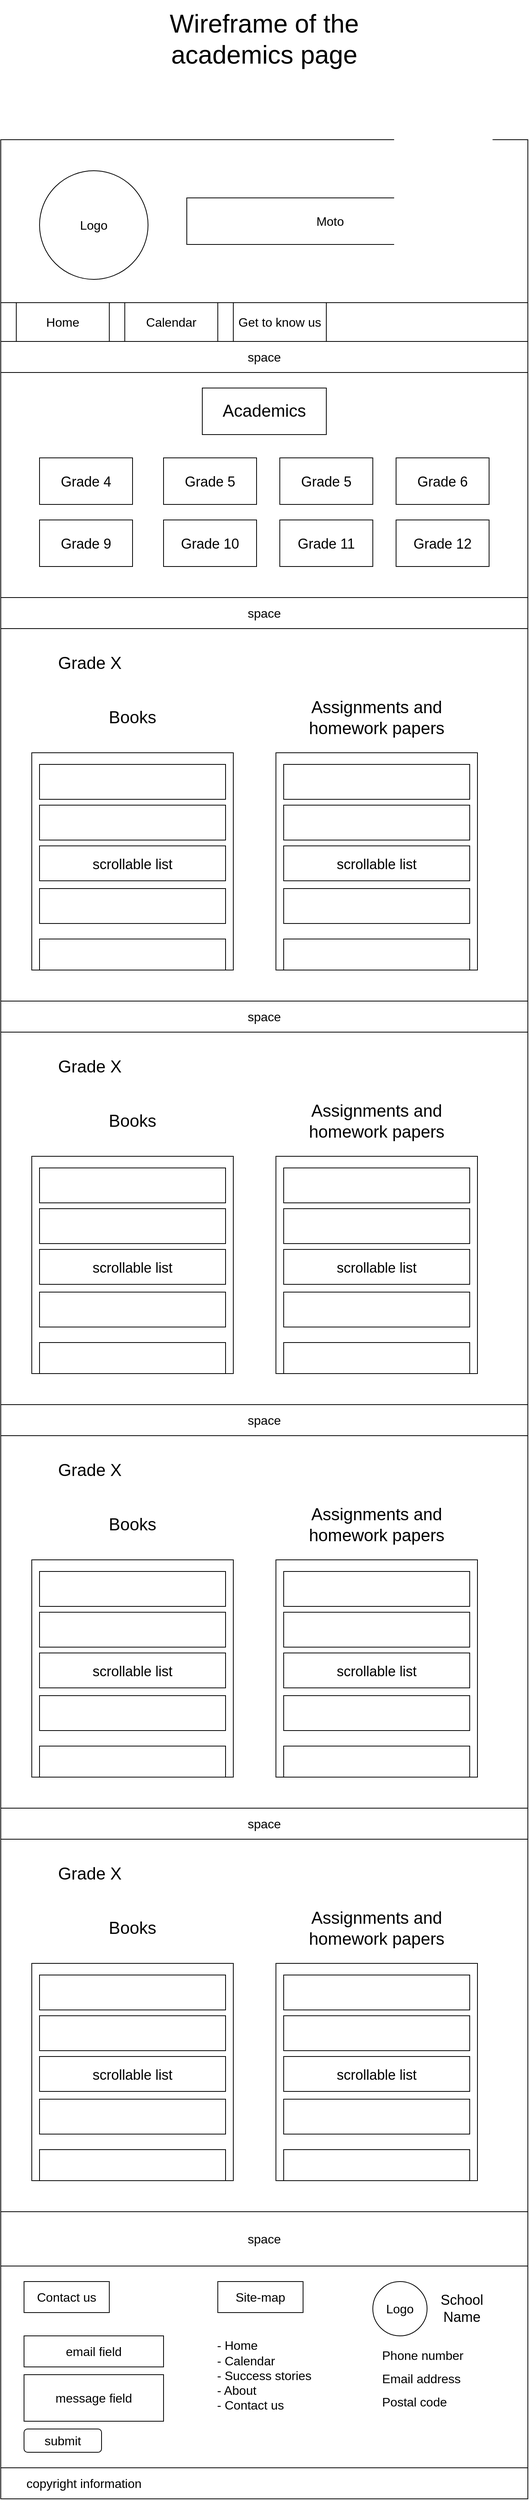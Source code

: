 <mxfile version="20.6.1" type="github">
  <diagram id="zjbsmMx9dNUYekVJXI4S" name="Page-1">
    <mxGraphModel dx="68" dy="993" grid="1" gridSize="10" guides="1" tooltips="1" connect="1" arrows="1" fold="1" page="0" pageScale="1" pageWidth="850" pageHeight="1100" math="0" shadow="0">
      <root>
        <mxCell id="0" />
        <mxCell id="1" parent="0" />
        <mxCell id="_Qzaa5entBogjLJZciO9-70" value="&lt;font style=&quot;font-size: 33px;&quot;&gt;Wireframe of the academics page&lt;/font&gt;" style="text;html=1;strokeColor=none;fillColor=none;align=center;verticalAlign=middle;whiteSpace=wrap;rounded=0;fontSize=16;" parent="1" vertex="1">
          <mxGeometry x="1140" y="-60" width="320" height="100" as="geometry" />
        </mxCell>
        <mxCell id="n9gxtpOUhnoq1fCZNvoi-1" value="" style="rounded=0;whiteSpace=wrap;html=1;" parent="1" vertex="1">
          <mxGeometry x="960" y="120" width="680" height="210" as="geometry" />
        </mxCell>
        <mxCell id="n9gxtpOUhnoq1fCZNvoi-2" value="&lt;font style=&quot;font-size: 16px;&quot;&gt;Logo&lt;/font&gt;" style="ellipse;whiteSpace=wrap;html=1;aspect=fixed;" parent="1" vertex="1">
          <mxGeometry x="1010" y="160" width="140" height="140" as="geometry" />
        </mxCell>
        <mxCell id="n9gxtpOUhnoq1fCZNvoi-3" value="Moto" style="rounded=0;whiteSpace=wrap;html=1;fontSize=16;" parent="1" vertex="1">
          <mxGeometry x="1200" y="195" width="370" height="60" as="geometry" />
        </mxCell>
        <mxCell id="n9gxtpOUhnoq1fCZNvoi-4" value="" style="rounded=0;whiteSpace=wrap;html=1;fontSize=16;" parent="1" vertex="1">
          <mxGeometry x="960" y="330" width="680" height="50" as="geometry" />
        </mxCell>
        <mxCell id="n9gxtpOUhnoq1fCZNvoi-5" value="Home" style="rounded=0;whiteSpace=wrap;html=1;fontSize=16;" parent="1" vertex="1">
          <mxGeometry x="980" y="330" width="120" height="50" as="geometry" />
        </mxCell>
        <mxCell id="n9gxtpOUhnoq1fCZNvoi-6" value="Calendar" style="rounded=0;whiteSpace=wrap;html=1;fontSize=16;" parent="1" vertex="1">
          <mxGeometry x="1120" y="330" width="120" height="50" as="geometry" />
        </mxCell>
        <mxCell id="n9gxtpOUhnoq1fCZNvoi-9" value="space" style="rounded=0;whiteSpace=wrap;html=1;fontSize=16;" parent="1" vertex="1">
          <mxGeometry x="960" y="380" width="680" height="40" as="geometry" />
        </mxCell>
        <mxCell id="n9gxtpOUhnoq1fCZNvoi-10" value="Get to know us" style="rounded=0;whiteSpace=wrap;html=1;fontSize=16;" parent="1" vertex="1">
          <mxGeometry x="1260" y="330" width="120" height="50" as="geometry" />
        </mxCell>
        <mxCell id="n9gxtpOUhnoq1fCZNvoi-11" value="" style="rounded=0;whiteSpace=wrap;html=1;" parent="1" vertex="1">
          <mxGeometry x="960" y="420" width="680" height="290" as="geometry" />
        </mxCell>
        <mxCell id="n9gxtpOUhnoq1fCZNvoi-13" value="&lt;font style=&quot;font-size: 22px;&quot;&gt;Academics&lt;br&gt;&lt;/font&gt;" style="rounded=0;whiteSpace=wrap;html=1;" parent="1" vertex="1">
          <mxGeometry x="1220" y="440" width="160" height="60" as="geometry" />
        </mxCell>
        <mxCell id="n9gxtpOUhnoq1fCZNvoi-14" value="&lt;font style=&quot;font-size: 18px;&quot;&gt;Grade 4&lt;/font&gt;" style="rounded=0;whiteSpace=wrap;html=1;fontSize=22;" parent="1" vertex="1">
          <mxGeometry x="1010" y="530" width="120" height="60" as="geometry" />
        </mxCell>
        <mxCell id="n9gxtpOUhnoq1fCZNvoi-15" value="&lt;font style=&quot;font-size: 18px;&quot;&gt;Grade 5&lt;br&gt;&lt;/font&gt;" style="rounded=0;whiteSpace=wrap;html=1;fontSize=22;" parent="1" vertex="1">
          <mxGeometry x="1170" y="530" width="120" height="60" as="geometry" />
        </mxCell>
        <mxCell id="n9gxtpOUhnoq1fCZNvoi-16" value="&lt;font style=&quot;font-size: 18px;&quot;&gt;Grade 5&lt;br&gt;&lt;/font&gt;" style="rounded=0;whiteSpace=wrap;html=1;fontSize=22;" parent="1" vertex="1">
          <mxGeometry x="1320" y="530" width="120" height="60" as="geometry" />
        </mxCell>
        <mxCell id="n9gxtpOUhnoq1fCZNvoi-17" value="&lt;font style=&quot;font-size: 18px;&quot;&gt;Grade 6&lt;br&gt;&lt;/font&gt;" style="rounded=0;whiteSpace=wrap;html=1;fontSize=22;" parent="1" vertex="1">
          <mxGeometry x="1470" y="530" width="120" height="60" as="geometry" />
        </mxCell>
        <mxCell id="n9gxtpOUhnoq1fCZNvoi-18" value="&lt;font style=&quot;font-size: 18px;&quot;&gt;Grade 9&lt;br&gt;&lt;/font&gt;" style="rounded=0;whiteSpace=wrap;html=1;fontSize=22;" parent="1" vertex="1">
          <mxGeometry x="1010" y="610" width="120" height="60" as="geometry" />
        </mxCell>
        <mxCell id="n9gxtpOUhnoq1fCZNvoi-19" value="&lt;font style=&quot;font-size: 18px;&quot;&gt;Grade 10&lt;br&gt;&lt;/font&gt;" style="rounded=0;whiteSpace=wrap;html=1;fontSize=22;" parent="1" vertex="1">
          <mxGeometry x="1170" y="610" width="120" height="60" as="geometry" />
        </mxCell>
        <mxCell id="n9gxtpOUhnoq1fCZNvoi-20" value="&lt;font style=&quot;font-size: 18px;&quot;&gt;Grade 11&lt;br&gt;&lt;/font&gt;" style="rounded=0;whiteSpace=wrap;html=1;fontSize=22;" parent="1" vertex="1">
          <mxGeometry x="1320" y="610" width="120" height="60" as="geometry" />
        </mxCell>
        <mxCell id="n9gxtpOUhnoq1fCZNvoi-21" value="&lt;font style=&quot;font-size: 18px;&quot;&gt;Grade 12&lt;br&gt;&lt;/font&gt;" style="rounded=0;whiteSpace=wrap;html=1;fontSize=22;" parent="1" vertex="1">
          <mxGeometry x="1470" y="610" width="120" height="60" as="geometry" />
        </mxCell>
        <mxCell id="n9gxtpOUhnoq1fCZNvoi-22" value="space" style="rounded=0;whiteSpace=wrap;html=1;fontSize=16;" parent="1" vertex="1">
          <mxGeometry x="960" y="710" width="680" height="40" as="geometry" />
        </mxCell>
        <mxCell id="n9gxtpOUhnoq1fCZNvoi-23" value="" style="rounded=0;whiteSpace=wrap;html=1;fontSize=18;" parent="1" vertex="1">
          <mxGeometry x="960" y="750" width="680" height="480" as="geometry" />
        </mxCell>
        <mxCell id="n9gxtpOUhnoq1fCZNvoi-24" value="&lt;font style=&quot;font-size: 22px;&quot;&gt;Grade X&lt;/font&gt;" style="text;html=1;strokeColor=none;fillColor=none;align=center;verticalAlign=middle;whiteSpace=wrap;rounded=0;fontSize=18;" parent="1" vertex="1">
          <mxGeometry x="1000" y="770" width="150" height="50" as="geometry" />
        </mxCell>
        <mxCell id="n9gxtpOUhnoq1fCZNvoi-25" value="Books" style="text;html=1;strokeColor=none;fillColor=none;align=center;verticalAlign=middle;whiteSpace=wrap;rounded=0;fontSize=22;" parent="1" vertex="1">
          <mxGeometry x="1085" y="850" width="90" height="30" as="geometry" />
        </mxCell>
        <mxCell id="n9gxtpOUhnoq1fCZNvoi-26" value="Assignments and homework papers" style="text;html=1;strokeColor=none;fillColor=none;align=center;verticalAlign=middle;whiteSpace=wrap;rounded=0;fontSize=22;" parent="1" vertex="1">
          <mxGeometry x="1350" y="840" width="190" height="50" as="geometry" />
        </mxCell>
        <mxCell id="n9gxtpOUhnoq1fCZNvoi-27" value="" style="rounded=0;whiteSpace=wrap;html=1;fontSize=22;" parent="1" vertex="1">
          <mxGeometry x="1000" y="910" width="260" height="280" as="geometry" />
        </mxCell>
        <mxCell id="n9gxtpOUhnoq1fCZNvoi-29" style="edgeStyle=orthogonalEdgeStyle;rounded=0;orthogonalLoop=1;jettySize=auto;html=1;exitX=0.5;exitY=1;exitDx=0;exitDy=0;fontSize=22;" parent="1" source="n9gxtpOUhnoq1fCZNvoi-25" target="n9gxtpOUhnoq1fCZNvoi-25" edge="1">
          <mxGeometry relative="1" as="geometry" />
        </mxCell>
        <mxCell id="n9gxtpOUhnoq1fCZNvoi-30" value="" style="rounded=0;whiteSpace=wrap;html=1;fontSize=22;" parent="1" vertex="1">
          <mxGeometry x="1010" y="925" width="240" height="45" as="geometry" />
        </mxCell>
        <mxCell id="n9gxtpOUhnoq1fCZNvoi-31" value="" style="rounded=0;whiteSpace=wrap;html=1;fontSize=22;" parent="1" vertex="1">
          <mxGeometry x="1010" y="977.5" width="240" height="45" as="geometry" />
        </mxCell>
        <mxCell id="n9gxtpOUhnoq1fCZNvoi-32" value="&lt;font style=&quot;font-size: 18px;&quot;&gt;scrollable list&lt;/font&gt;" style="rounded=0;whiteSpace=wrap;html=1;fontSize=22;" parent="1" vertex="1">
          <mxGeometry x="1010" y="1030" width="240" height="45" as="geometry" />
        </mxCell>
        <mxCell id="n9gxtpOUhnoq1fCZNvoi-33" value="" style="rounded=0;whiteSpace=wrap;html=1;fontSize=22;" parent="1" vertex="1">
          <mxGeometry x="1010" y="1085" width="240" height="45" as="geometry" />
        </mxCell>
        <mxCell id="n9gxtpOUhnoq1fCZNvoi-34" value="" style="rounded=0;whiteSpace=wrap;html=1;fontSize=22;" parent="1" vertex="1">
          <mxGeometry x="1010" y="1150" width="240" height="40" as="geometry" />
        </mxCell>
        <mxCell id="n9gxtpOUhnoq1fCZNvoi-35" value="" style="rounded=0;whiteSpace=wrap;html=1;fontSize=22;" parent="1" vertex="1">
          <mxGeometry x="1315" y="910" width="260" height="280" as="geometry" />
        </mxCell>
        <mxCell id="n9gxtpOUhnoq1fCZNvoi-36" value="" style="rounded=0;whiteSpace=wrap;html=1;fontSize=22;" parent="1" vertex="1">
          <mxGeometry x="1325" y="925" width="240" height="45" as="geometry" />
        </mxCell>
        <mxCell id="n9gxtpOUhnoq1fCZNvoi-37" value="" style="rounded=0;whiteSpace=wrap;html=1;fontSize=22;" parent="1" vertex="1">
          <mxGeometry x="1325" y="977.5" width="240" height="45" as="geometry" />
        </mxCell>
        <mxCell id="n9gxtpOUhnoq1fCZNvoi-38" value="&lt;font style=&quot;font-size: 18px;&quot;&gt;scrollable list&lt;/font&gt;" style="rounded=0;whiteSpace=wrap;html=1;fontSize=22;" parent="1" vertex="1">
          <mxGeometry x="1325" y="1030" width="240" height="45" as="geometry" />
        </mxCell>
        <mxCell id="n9gxtpOUhnoq1fCZNvoi-39" value="" style="rounded=0;whiteSpace=wrap;html=1;fontSize=22;" parent="1" vertex="1">
          <mxGeometry x="1325" y="1085" width="240" height="45" as="geometry" />
        </mxCell>
        <mxCell id="n9gxtpOUhnoq1fCZNvoi-40" value="" style="rounded=0;whiteSpace=wrap;html=1;fontSize=22;" parent="1" vertex="1">
          <mxGeometry x="1325" y="1150" width="240" height="40" as="geometry" />
        </mxCell>
        <mxCell id="n9gxtpOUhnoq1fCZNvoi-42" value="space" style="rounded=0;whiteSpace=wrap;html=1;fontSize=16;" parent="1" vertex="1">
          <mxGeometry x="960" y="1230" width="680" height="40" as="geometry" />
        </mxCell>
        <mxCell id="n9gxtpOUhnoq1fCZNvoi-43" value="" style="rounded=0;whiteSpace=wrap;html=1;fontSize=18;" parent="1" vertex="1">
          <mxGeometry x="960" y="1270" width="680" height="480" as="geometry" />
        </mxCell>
        <mxCell id="n9gxtpOUhnoq1fCZNvoi-44" value="&lt;font style=&quot;font-size: 22px;&quot;&gt;Grade X&lt;/font&gt;" style="text;html=1;strokeColor=none;fillColor=none;align=center;verticalAlign=middle;whiteSpace=wrap;rounded=0;fontSize=18;" parent="1" vertex="1">
          <mxGeometry x="1000" y="1290" width="150" height="50" as="geometry" />
        </mxCell>
        <mxCell id="n9gxtpOUhnoq1fCZNvoi-45" value="Books" style="text;html=1;strokeColor=none;fillColor=none;align=center;verticalAlign=middle;whiteSpace=wrap;rounded=0;fontSize=22;" parent="1" vertex="1">
          <mxGeometry x="1085" y="1370" width="90" height="30" as="geometry" />
        </mxCell>
        <mxCell id="n9gxtpOUhnoq1fCZNvoi-46" value="Assignments and homework papers" style="text;html=1;strokeColor=none;fillColor=none;align=center;verticalAlign=middle;whiteSpace=wrap;rounded=0;fontSize=22;" parent="1" vertex="1">
          <mxGeometry x="1350" y="1360" width="190" height="50" as="geometry" />
        </mxCell>
        <mxCell id="n9gxtpOUhnoq1fCZNvoi-47" value="" style="rounded=0;whiteSpace=wrap;html=1;fontSize=22;" parent="1" vertex="1">
          <mxGeometry x="1000" y="1430" width="260" height="280" as="geometry" />
        </mxCell>
        <mxCell id="n9gxtpOUhnoq1fCZNvoi-48" style="edgeStyle=orthogonalEdgeStyle;rounded=0;orthogonalLoop=1;jettySize=auto;html=1;exitX=0.5;exitY=1;exitDx=0;exitDy=0;fontSize=22;" parent="1" source="n9gxtpOUhnoq1fCZNvoi-45" target="n9gxtpOUhnoq1fCZNvoi-45" edge="1">
          <mxGeometry relative="1" as="geometry" />
        </mxCell>
        <mxCell id="n9gxtpOUhnoq1fCZNvoi-49" value="" style="rounded=0;whiteSpace=wrap;html=1;fontSize=22;" parent="1" vertex="1">
          <mxGeometry x="1010" y="1445" width="240" height="45" as="geometry" />
        </mxCell>
        <mxCell id="n9gxtpOUhnoq1fCZNvoi-50" value="" style="rounded=0;whiteSpace=wrap;html=1;fontSize=22;" parent="1" vertex="1">
          <mxGeometry x="1010" y="1497.5" width="240" height="45" as="geometry" />
        </mxCell>
        <mxCell id="n9gxtpOUhnoq1fCZNvoi-51" value="&lt;font style=&quot;font-size: 18px;&quot;&gt;scrollable list&lt;/font&gt;" style="rounded=0;whiteSpace=wrap;html=1;fontSize=22;" parent="1" vertex="1">
          <mxGeometry x="1010" y="1550" width="240" height="45" as="geometry" />
        </mxCell>
        <mxCell id="n9gxtpOUhnoq1fCZNvoi-52" value="" style="rounded=0;whiteSpace=wrap;html=1;fontSize=22;" parent="1" vertex="1">
          <mxGeometry x="1010" y="1605" width="240" height="45" as="geometry" />
        </mxCell>
        <mxCell id="n9gxtpOUhnoq1fCZNvoi-53" value="" style="rounded=0;whiteSpace=wrap;html=1;fontSize=22;" parent="1" vertex="1">
          <mxGeometry x="1010" y="1670" width="240" height="40" as="geometry" />
        </mxCell>
        <mxCell id="n9gxtpOUhnoq1fCZNvoi-54" value="" style="rounded=0;whiteSpace=wrap;html=1;fontSize=22;" parent="1" vertex="1">
          <mxGeometry x="1315" y="1430" width="260" height="280" as="geometry" />
        </mxCell>
        <mxCell id="n9gxtpOUhnoq1fCZNvoi-55" value="" style="rounded=0;whiteSpace=wrap;html=1;fontSize=22;" parent="1" vertex="1">
          <mxGeometry x="1325" y="1445" width="240" height="45" as="geometry" />
        </mxCell>
        <mxCell id="n9gxtpOUhnoq1fCZNvoi-56" value="" style="rounded=0;whiteSpace=wrap;html=1;fontSize=22;" parent="1" vertex="1">
          <mxGeometry x="1325" y="1497.5" width="240" height="45" as="geometry" />
        </mxCell>
        <mxCell id="n9gxtpOUhnoq1fCZNvoi-57" value="&lt;font style=&quot;font-size: 18px;&quot;&gt;scrollable list&lt;/font&gt;" style="rounded=0;whiteSpace=wrap;html=1;fontSize=22;" parent="1" vertex="1">
          <mxGeometry x="1325" y="1550" width="240" height="45" as="geometry" />
        </mxCell>
        <mxCell id="n9gxtpOUhnoq1fCZNvoi-58" value="" style="rounded=0;whiteSpace=wrap;html=1;fontSize=22;" parent="1" vertex="1">
          <mxGeometry x="1325" y="1605" width="240" height="45" as="geometry" />
        </mxCell>
        <mxCell id="n9gxtpOUhnoq1fCZNvoi-59" value="" style="rounded=0;whiteSpace=wrap;html=1;fontSize=22;" parent="1" vertex="1">
          <mxGeometry x="1325" y="1670" width="240" height="40" as="geometry" />
        </mxCell>
        <mxCell id="n9gxtpOUhnoq1fCZNvoi-60" value="space" style="rounded=0;whiteSpace=wrap;html=1;fontSize=16;" parent="1" vertex="1">
          <mxGeometry x="960" y="1750" width="680" height="40" as="geometry" />
        </mxCell>
        <mxCell id="n9gxtpOUhnoq1fCZNvoi-61" value="" style="rounded=0;whiteSpace=wrap;html=1;fontSize=18;" parent="1" vertex="1">
          <mxGeometry x="960" y="1790" width="680" height="480" as="geometry" />
        </mxCell>
        <mxCell id="n9gxtpOUhnoq1fCZNvoi-62" value="&lt;font style=&quot;font-size: 22px;&quot;&gt;Grade X&lt;/font&gt;" style="text;html=1;strokeColor=none;fillColor=none;align=center;verticalAlign=middle;whiteSpace=wrap;rounded=0;fontSize=18;" parent="1" vertex="1">
          <mxGeometry x="1000" y="1810" width="150" height="50" as="geometry" />
        </mxCell>
        <mxCell id="n9gxtpOUhnoq1fCZNvoi-63" value="Books" style="text;html=1;strokeColor=none;fillColor=none;align=center;verticalAlign=middle;whiteSpace=wrap;rounded=0;fontSize=22;" parent="1" vertex="1">
          <mxGeometry x="1085" y="1890" width="90" height="30" as="geometry" />
        </mxCell>
        <mxCell id="n9gxtpOUhnoq1fCZNvoi-64" value="Assignments and homework papers" style="text;html=1;strokeColor=none;fillColor=none;align=center;verticalAlign=middle;whiteSpace=wrap;rounded=0;fontSize=22;" parent="1" vertex="1">
          <mxGeometry x="1350" y="1880" width="190" height="50" as="geometry" />
        </mxCell>
        <mxCell id="n9gxtpOUhnoq1fCZNvoi-65" value="" style="rounded=0;whiteSpace=wrap;html=1;fontSize=22;" parent="1" vertex="1">
          <mxGeometry x="1000" y="1950" width="260" height="280" as="geometry" />
        </mxCell>
        <mxCell id="n9gxtpOUhnoq1fCZNvoi-66" style="edgeStyle=orthogonalEdgeStyle;rounded=0;orthogonalLoop=1;jettySize=auto;html=1;exitX=0.5;exitY=1;exitDx=0;exitDy=0;fontSize=22;" parent="1" source="n9gxtpOUhnoq1fCZNvoi-63" target="n9gxtpOUhnoq1fCZNvoi-63" edge="1">
          <mxGeometry relative="1" as="geometry" />
        </mxCell>
        <mxCell id="n9gxtpOUhnoq1fCZNvoi-67" value="" style="rounded=0;whiteSpace=wrap;html=1;fontSize=22;" parent="1" vertex="1">
          <mxGeometry x="1010" y="1965" width="240" height="45" as="geometry" />
        </mxCell>
        <mxCell id="n9gxtpOUhnoq1fCZNvoi-68" value="" style="rounded=0;whiteSpace=wrap;html=1;fontSize=22;" parent="1" vertex="1">
          <mxGeometry x="1010" y="2017.5" width="240" height="45" as="geometry" />
        </mxCell>
        <mxCell id="n9gxtpOUhnoq1fCZNvoi-69" value="&lt;font style=&quot;font-size: 18px;&quot;&gt;scrollable list&lt;/font&gt;" style="rounded=0;whiteSpace=wrap;html=1;fontSize=22;" parent="1" vertex="1">
          <mxGeometry x="1010" y="2070" width="240" height="45" as="geometry" />
        </mxCell>
        <mxCell id="n9gxtpOUhnoq1fCZNvoi-70" value="" style="rounded=0;whiteSpace=wrap;html=1;fontSize=22;" parent="1" vertex="1">
          <mxGeometry x="1010" y="2125" width="240" height="45" as="geometry" />
        </mxCell>
        <mxCell id="n9gxtpOUhnoq1fCZNvoi-71" value="" style="rounded=0;whiteSpace=wrap;html=1;fontSize=22;" parent="1" vertex="1">
          <mxGeometry x="1010" y="2190" width="240" height="40" as="geometry" />
        </mxCell>
        <mxCell id="n9gxtpOUhnoq1fCZNvoi-72" value="" style="rounded=0;whiteSpace=wrap;html=1;fontSize=22;" parent="1" vertex="1">
          <mxGeometry x="1315" y="1950" width="260" height="280" as="geometry" />
        </mxCell>
        <mxCell id="n9gxtpOUhnoq1fCZNvoi-73" value="" style="rounded=0;whiteSpace=wrap;html=1;fontSize=22;" parent="1" vertex="1">
          <mxGeometry x="1325" y="1965" width="240" height="45" as="geometry" />
        </mxCell>
        <mxCell id="n9gxtpOUhnoq1fCZNvoi-74" value="" style="rounded=0;whiteSpace=wrap;html=1;fontSize=22;" parent="1" vertex="1">
          <mxGeometry x="1325" y="2017.5" width="240" height="45" as="geometry" />
        </mxCell>
        <mxCell id="n9gxtpOUhnoq1fCZNvoi-75" value="&lt;font style=&quot;font-size: 18px;&quot;&gt;scrollable list&lt;/font&gt;" style="rounded=0;whiteSpace=wrap;html=1;fontSize=22;" parent="1" vertex="1">
          <mxGeometry x="1325" y="2070" width="240" height="45" as="geometry" />
        </mxCell>
        <mxCell id="n9gxtpOUhnoq1fCZNvoi-76" value="" style="rounded=0;whiteSpace=wrap;html=1;fontSize=22;" parent="1" vertex="1">
          <mxGeometry x="1325" y="2125" width="240" height="45" as="geometry" />
        </mxCell>
        <mxCell id="n9gxtpOUhnoq1fCZNvoi-77" value="" style="rounded=0;whiteSpace=wrap;html=1;fontSize=22;" parent="1" vertex="1">
          <mxGeometry x="1325" y="2190" width="240" height="40" as="geometry" />
        </mxCell>
        <mxCell id="n9gxtpOUhnoq1fCZNvoi-78" value="space" style="rounded=0;whiteSpace=wrap;html=1;fontSize=16;" parent="1" vertex="1">
          <mxGeometry x="960" y="2270" width="680" height="40" as="geometry" />
        </mxCell>
        <mxCell id="n9gxtpOUhnoq1fCZNvoi-79" value="" style="rounded=0;whiteSpace=wrap;html=1;fontSize=18;" parent="1" vertex="1">
          <mxGeometry x="960" y="2310" width="680" height="480" as="geometry" />
        </mxCell>
        <mxCell id="n9gxtpOUhnoq1fCZNvoi-80" value="&lt;font style=&quot;font-size: 22px;&quot;&gt;Grade X&lt;/font&gt;" style="text;html=1;strokeColor=none;fillColor=none;align=center;verticalAlign=middle;whiteSpace=wrap;rounded=0;fontSize=18;" parent="1" vertex="1">
          <mxGeometry x="1000" y="2330" width="150" height="50" as="geometry" />
        </mxCell>
        <mxCell id="n9gxtpOUhnoq1fCZNvoi-81" value="Books" style="text;html=1;strokeColor=none;fillColor=none;align=center;verticalAlign=middle;whiteSpace=wrap;rounded=0;fontSize=22;" parent="1" vertex="1">
          <mxGeometry x="1085" y="2410" width="90" height="30" as="geometry" />
        </mxCell>
        <mxCell id="n9gxtpOUhnoq1fCZNvoi-82" value="Assignments and homework papers" style="text;html=1;strokeColor=none;fillColor=none;align=center;verticalAlign=middle;whiteSpace=wrap;rounded=0;fontSize=22;" parent="1" vertex="1">
          <mxGeometry x="1350" y="2400" width="190" height="50" as="geometry" />
        </mxCell>
        <mxCell id="n9gxtpOUhnoq1fCZNvoi-83" value="" style="rounded=0;whiteSpace=wrap;html=1;fontSize=22;" parent="1" vertex="1">
          <mxGeometry x="1000" y="2470" width="260" height="280" as="geometry" />
        </mxCell>
        <mxCell id="n9gxtpOUhnoq1fCZNvoi-84" style="edgeStyle=orthogonalEdgeStyle;rounded=0;orthogonalLoop=1;jettySize=auto;html=1;exitX=0.5;exitY=1;exitDx=0;exitDy=0;fontSize=22;" parent="1" source="n9gxtpOUhnoq1fCZNvoi-81" target="n9gxtpOUhnoq1fCZNvoi-81" edge="1">
          <mxGeometry relative="1" as="geometry" />
        </mxCell>
        <mxCell id="n9gxtpOUhnoq1fCZNvoi-85" value="" style="rounded=0;whiteSpace=wrap;html=1;fontSize=22;" parent="1" vertex="1">
          <mxGeometry x="1010" y="2485" width="240" height="45" as="geometry" />
        </mxCell>
        <mxCell id="n9gxtpOUhnoq1fCZNvoi-86" value="" style="rounded=0;whiteSpace=wrap;html=1;fontSize=22;" parent="1" vertex="1">
          <mxGeometry x="1010" y="2537.5" width="240" height="45" as="geometry" />
        </mxCell>
        <mxCell id="n9gxtpOUhnoq1fCZNvoi-87" value="&lt;font style=&quot;font-size: 18px;&quot;&gt;scrollable list&lt;/font&gt;" style="rounded=0;whiteSpace=wrap;html=1;fontSize=22;" parent="1" vertex="1">
          <mxGeometry x="1010" y="2590" width="240" height="45" as="geometry" />
        </mxCell>
        <mxCell id="n9gxtpOUhnoq1fCZNvoi-88" value="" style="rounded=0;whiteSpace=wrap;html=1;fontSize=22;" parent="1" vertex="1">
          <mxGeometry x="1010" y="2645" width="240" height="45" as="geometry" />
        </mxCell>
        <mxCell id="n9gxtpOUhnoq1fCZNvoi-89" value="" style="rounded=0;whiteSpace=wrap;html=1;fontSize=22;" parent="1" vertex="1">
          <mxGeometry x="1010" y="2710" width="240" height="40" as="geometry" />
        </mxCell>
        <mxCell id="n9gxtpOUhnoq1fCZNvoi-90" value="" style="rounded=0;whiteSpace=wrap;html=1;fontSize=22;" parent="1" vertex="1">
          <mxGeometry x="1315" y="2470" width="260" height="280" as="geometry" />
        </mxCell>
        <mxCell id="n9gxtpOUhnoq1fCZNvoi-91" value="" style="rounded=0;whiteSpace=wrap;html=1;fontSize=22;" parent="1" vertex="1">
          <mxGeometry x="1325" y="2485" width="240" height="45" as="geometry" />
        </mxCell>
        <mxCell id="n9gxtpOUhnoq1fCZNvoi-92" value="" style="rounded=0;whiteSpace=wrap;html=1;fontSize=22;" parent="1" vertex="1">
          <mxGeometry x="1325" y="2537.5" width="240" height="45" as="geometry" />
        </mxCell>
        <mxCell id="n9gxtpOUhnoq1fCZNvoi-93" value="&lt;font style=&quot;font-size: 18px;&quot;&gt;scrollable list&lt;/font&gt;" style="rounded=0;whiteSpace=wrap;html=1;fontSize=22;" parent="1" vertex="1">
          <mxGeometry x="1325" y="2590" width="240" height="45" as="geometry" />
        </mxCell>
        <mxCell id="n9gxtpOUhnoq1fCZNvoi-94" value="" style="rounded=0;whiteSpace=wrap;html=1;fontSize=22;" parent="1" vertex="1">
          <mxGeometry x="1325" y="2645" width="240" height="45" as="geometry" />
        </mxCell>
        <mxCell id="n9gxtpOUhnoq1fCZNvoi-95" value="" style="rounded=0;whiteSpace=wrap;html=1;fontSize=22;" parent="1" vertex="1">
          <mxGeometry x="1325" y="2710" width="240" height="40" as="geometry" />
        </mxCell>
        <mxCell id="n9gxtpOUhnoq1fCZNvoi-96" value="space" style="rounded=0;whiteSpace=wrap;html=1;fontSize=16;" parent="1" vertex="1">
          <mxGeometry x="960" y="2790" width="680" height="70" as="geometry" />
        </mxCell>
        <mxCell id="n9gxtpOUhnoq1fCZNvoi-97" value="" style="rounded=0;whiteSpace=wrap;html=1;fontSize=16;" parent="1" vertex="1">
          <mxGeometry x="960" y="2860" width="680" height="260" as="geometry" />
        </mxCell>
        <mxCell id="n9gxtpOUhnoq1fCZNvoi-98" value="Contact us" style="rounded=0;whiteSpace=wrap;html=1;fontSize=16;" parent="1" vertex="1">
          <mxGeometry x="990" y="2880" width="110" height="40" as="geometry" />
        </mxCell>
        <mxCell id="n9gxtpOUhnoq1fCZNvoi-99" value="email field" style="rounded=0;whiteSpace=wrap;html=1;fontSize=16;" parent="1" vertex="1">
          <mxGeometry x="990" y="2950" width="180" height="40" as="geometry" />
        </mxCell>
        <mxCell id="n9gxtpOUhnoq1fCZNvoi-100" value="message field" style="rounded=0;whiteSpace=wrap;html=1;fontSize=16;" parent="1" vertex="1">
          <mxGeometry x="990" y="3000" width="180" height="60" as="geometry" />
        </mxCell>
        <mxCell id="n9gxtpOUhnoq1fCZNvoi-101" value="submit" style="rounded=1;whiteSpace=wrap;html=1;fontSize=16;" parent="1" vertex="1">
          <mxGeometry x="990" y="3070" width="100" height="30" as="geometry" />
        </mxCell>
        <mxCell id="n9gxtpOUhnoq1fCZNvoi-102" value="Site-map" style="rounded=0;whiteSpace=wrap;html=1;fontSize=16;" parent="1" vertex="1">
          <mxGeometry x="1240" y="2880" width="110" height="40" as="geometry" />
        </mxCell>
        <mxCell id="n9gxtpOUhnoq1fCZNvoi-103" value="&lt;div align=&quot;left&quot;&gt;- Home&lt;/div&gt;&lt;div align=&quot;left&quot;&gt;- Calendar&lt;/div&gt;&lt;div align=&quot;left&quot;&gt;- Success stories&lt;br&gt;&lt;/div&gt;&lt;div align=&quot;left&quot;&gt;- About&lt;/div&gt;&lt;div align=&quot;left&quot;&gt;- Contact us&lt;/div&gt;&lt;div&gt;&lt;br&gt;&lt;/div&gt;&lt;div&gt;&lt;br&gt;&lt;/div&gt;" style="text;html=1;strokeColor=none;fillColor=none;align=center;verticalAlign=middle;whiteSpace=wrap;rounded=0;fontSize=16;" parent="1" vertex="1">
          <mxGeometry x="1230" y="2950" width="140" height="140" as="geometry" />
        </mxCell>
        <mxCell id="n9gxtpOUhnoq1fCZNvoi-104" value="Logo" style="ellipse;whiteSpace=wrap;html=1;aspect=fixed;fontSize=16;" parent="1" vertex="1">
          <mxGeometry x="1440" y="2880" width="70" height="70" as="geometry" />
        </mxCell>
        <mxCell id="n9gxtpOUhnoq1fCZNvoi-105" value="&lt;font style=&quot;font-size: 18px;&quot;&gt;School Name&lt;/font&gt;" style="text;html=1;strokeColor=none;fillColor=none;align=center;verticalAlign=middle;whiteSpace=wrap;rounded=0;fontSize=16;" parent="1" vertex="1">
          <mxGeometry x="1510" y="2885" width="90" height="60" as="geometry" />
        </mxCell>
        <mxCell id="n9gxtpOUhnoq1fCZNvoi-106" value="&lt;div align=&quot;left&quot;&gt;&lt;font style=&quot;font-size: 16px;&quot;&gt;Phone number&lt;/font&gt;&lt;/div&gt;" style="text;html=1;strokeColor=none;fillColor=none;align=left;verticalAlign=middle;whiteSpace=wrap;rounded=0;fontSize=18;" parent="1" vertex="1">
          <mxGeometry x="1450" y="2960" width="135" height="30" as="geometry" />
        </mxCell>
        <mxCell id="n9gxtpOUhnoq1fCZNvoi-107" value="&lt;div style=&quot;font-size: 16px;&quot; align=&quot;left&quot;&gt;&lt;font style=&quot;font-size: 16px;&quot;&gt;Email address&lt;br&gt;&lt;/font&gt;&lt;/div&gt;" style="text;html=1;strokeColor=none;fillColor=none;align=left;verticalAlign=middle;whiteSpace=wrap;rounded=0;fontSize=18;" parent="1" vertex="1">
          <mxGeometry x="1450" y="2990" width="135" height="30" as="geometry" />
        </mxCell>
        <mxCell id="n9gxtpOUhnoq1fCZNvoi-108" value="&lt;font style=&quot;font-size: 16px;&quot;&gt;Postal code&lt;/font&gt;" style="text;html=1;strokeColor=none;fillColor=none;align=left;verticalAlign=middle;whiteSpace=wrap;rounded=0;fontSize=18;" parent="1" vertex="1">
          <mxGeometry x="1450" y="3020" width="135" height="30" as="geometry" />
        </mxCell>
        <mxCell id="n9gxtpOUhnoq1fCZNvoi-109" value="&lt;div align=&quot;left&quot;&gt;&amp;nbsp;&amp;nbsp;&amp;nbsp;&amp;nbsp;&amp;nbsp;&amp;nbsp; copyright information&lt;br&gt;&lt;/div&gt;" style="rounded=0;whiteSpace=wrap;html=1;fontSize=16;align=left;" parent="1" vertex="1">
          <mxGeometry x="960" y="3120" width="680" height="40" as="geometry" />
        </mxCell>
      </root>
    </mxGraphModel>
  </diagram>
</mxfile>
